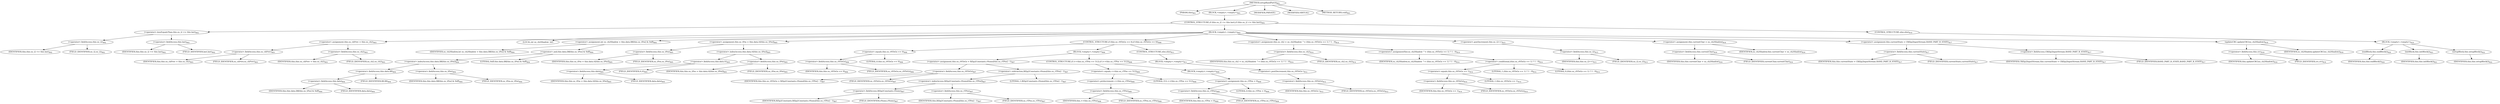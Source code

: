 digraph "setupRandPartA" {  
"2842" [label = <(METHOD,setupRandPartA)<SUB>801</SUB>> ]
"152" [label = <(PARAM,this)<SUB>801</SUB>> ]
"2843" [label = <(BLOCK,&lt;empty&gt;,&lt;empty&gt;)<SUB>801</SUB>> ]
"2844" [label = <(CONTROL_STRUCTURE,if (this.su_i2 &lt;= this.last),if (this.su_i2 &lt;= this.last))<SUB>802</SUB>> ]
"2845" [label = <(&lt;operator&gt;.lessEqualsThan,this.su_i2 &lt;= this.last)<SUB>802</SUB>> ]
"2846" [label = <(&lt;operator&gt;.fieldAccess,this.su_i2)<SUB>802</SUB>> ]
"151" [label = <(IDENTIFIER,this,this.su_i2 &lt;= this.last)<SUB>802</SUB>> ]
"2847" [label = <(FIELD_IDENTIFIER,su_i2,su_i2)<SUB>802</SUB>> ]
"2848" [label = <(&lt;operator&gt;.fieldAccess,this.last)<SUB>802</SUB>> ]
"153" [label = <(IDENTIFIER,this,this.su_i2 &lt;= this.last)<SUB>802</SUB>> ]
"2849" [label = <(FIELD_IDENTIFIER,last,last)<SUB>802</SUB>> ]
"2850" [label = <(BLOCK,&lt;empty&gt;,&lt;empty&gt;)<SUB>802</SUB>> ]
"2851" [label = <(&lt;operator&gt;.assignment,this.su_chPrev = this.su_ch2)<SUB>803</SUB>> ]
"2852" [label = <(&lt;operator&gt;.fieldAccess,this.su_chPrev)<SUB>803</SUB>> ]
"154" [label = <(IDENTIFIER,this,this.su_chPrev = this.su_ch2)<SUB>803</SUB>> ]
"2853" [label = <(FIELD_IDENTIFIER,su_chPrev,su_chPrev)<SUB>803</SUB>> ]
"2854" [label = <(&lt;operator&gt;.fieldAccess,this.su_ch2)<SUB>803</SUB>> ]
"155" [label = <(IDENTIFIER,this,this.su_chPrev = this.su_ch2)<SUB>803</SUB>> ]
"2855" [label = <(FIELD_IDENTIFIER,su_ch2,su_ch2)<SUB>803</SUB>> ]
"2856" [label = <(LOCAL,int su_ch2Shadow: int)> ]
"2857" [label = <(&lt;operator&gt;.assignment,int su_ch2Shadow = this.data.ll8[this.su_tPos] &amp; 0xff)<SUB>804</SUB>> ]
"2858" [label = <(IDENTIFIER,su_ch2Shadow,int su_ch2Shadow = this.data.ll8[this.su_tPos] &amp; 0xff)<SUB>804</SUB>> ]
"2859" [label = <(&lt;operator&gt;.and,this.data.ll8[this.su_tPos] &amp; 0xff)<SUB>804</SUB>> ]
"2860" [label = <(&lt;operator&gt;.indexAccess,this.data.ll8[this.su_tPos])<SUB>804</SUB>> ]
"2861" [label = <(&lt;operator&gt;.fieldAccess,this.data.ll8)<SUB>804</SUB>> ]
"2862" [label = <(&lt;operator&gt;.fieldAccess,this.data)<SUB>804</SUB>> ]
"156" [label = <(IDENTIFIER,this,this.data.ll8[this.su_tPos] &amp; 0xff)<SUB>804</SUB>> ]
"2863" [label = <(FIELD_IDENTIFIER,data,data)<SUB>804</SUB>> ]
"2864" [label = <(FIELD_IDENTIFIER,ll8,ll8)<SUB>804</SUB>> ]
"2865" [label = <(&lt;operator&gt;.fieldAccess,this.su_tPos)<SUB>804</SUB>> ]
"157" [label = <(IDENTIFIER,this,this.data.ll8[this.su_tPos] &amp; 0xff)<SUB>804</SUB>> ]
"2866" [label = <(FIELD_IDENTIFIER,su_tPos,su_tPos)<SUB>804</SUB>> ]
"2867" [label = <(LITERAL,0xff,this.data.ll8[this.su_tPos] &amp; 0xff)<SUB>804</SUB>> ]
"2868" [label = <(&lt;operator&gt;.assignment,this.su_tPos = this.data.tt[this.su_tPos])<SUB>805</SUB>> ]
"2869" [label = <(&lt;operator&gt;.fieldAccess,this.su_tPos)<SUB>805</SUB>> ]
"158" [label = <(IDENTIFIER,this,this.su_tPos = this.data.tt[this.su_tPos])<SUB>805</SUB>> ]
"2870" [label = <(FIELD_IDENTIFIER,su_tPos,su_tPos)<SUB>805</SUB>> ]
"2871" [label = <(&lt;operator&gt;.indexAccess,this.data.tt[this.su_tPos])<SUB>805</SUB>> ]
"2872" [label = <(&lt;operator&gt;.fieldAccess,this.data.tt)<SUB>805</SUB>> ]
"2873" [label = <(&lt;operator&gt;.fieldAccess,this.data)<SUB>805</SUB>> ]
"159" [label = <(IDENTIFIER,this,this.su_tPos = this.data.tt[this.su_tPos])<SUB>805</SUB>> ]
"2874" [label = <(FIELD_IDENTIFIER,data,data)<SUB>805</SUB>> ]
"2875" [label = <(FIELD_IDENTIFIER,tt,tt)<SUB>805</SUB>> ]
"2876" [label = <(&lt;operator&gt;.fieldAccess,this.su_tPos)<SUB>805</SUB>> ]
"160" [label = <(IDENTIFIER,this,this.su_tPos = this.data.tt[this.su_tPos])<SUB>805</SUB>> ]
"2877" [label = <(FIELD_IDENTIFIER,su_tPos,su_tPos)<SUB>805</SUB>> ]
"2878" [label = <(CONTROL_STRUCTURE,if (this.su_rNToGo == 0),if (this.su_rNToGo == 0))<SUB>806</SUB>> ]
"2879" [label = <(&lt;operator&gt;.equals,this.su_rNToGo == 0)<SUB>806</SUB>> ]
"2880" [label = <(&lt;operator&gt;.fieldAccess,this.su_rNToGo)<SUB>806</SUB>> ]
"161" [label = <(IDENTIFIER,this,this.su_rNToGo == 0)<SUB>806</SUB>> ]
"2881" [label = <(FIELD_IDENTIFIER,su_rNToGo,su_rNToGo)<SUB>806</SUB>> ]
"2882" [label = <(LITERAL,0,this.su_rNToGo == 0)<SUB>806</SUB>> ]
"2883" [label = <(BLOCK,&lt;empty&gt;,&lt;empty&gt;)<SUB>806</SUB>> ]
"2884" [label = <(&lt;operator&gt;.assignment,this.su_rNToGo = BZip2Constants.rNums[this.su_rTPos] - 1)<SUB>807</SUB>> ]
"2885" [label = <(&lt;operator&gt;.fieldAccess,this.su_rNToGo)<SUB>807</SUB>> ]
"162" [label = <(IDENTIFIER,this,this.su_rNToGo = BZip2Constants.rNums[this.su_rTPos] - 1)<SUB>807</SUB>> ]
"2886" [label = <(FIELD_IDENTIFIER,su_rNToGo,su_rNToGo)<SUB>807</SUB>> ]
"2887" [label = <(&lt;operator&gt;.subtraction,BZip2Constants.rNums[this.su_rTPos] - 1)<SUB>807</SUB>> ]
"2888" [label = <(&lt;operator&gt;.indexAccess,BZip2Constants.rNums[this.su_rTPos])<SUB>807</SUB>> ]
"2889" [label = <(&lt;operator&gt;.fieldAccess,BZip2Constants.rNums)<SUB>807</SUB>> ]
"2890" [label = <(IDENTIFIER,BZip2Constants,BZip2Constants.rNums[this.su_rTPos] - 1)<SUB>807</SUB>> ]
"2891" [label = <(FIELD_IDENTIFIER,rNums,rNums)<SUB>807</SUB>> ]
"2892" [label = <(&lt;operator&gt;.fieldAccess,this.su_rTPos)<SUB>807</SUB>> ]
"163" [label = <(IDENTIFIER,this,BZip2Constants.rNums[this.su_rTPos] - 1)<SUB>807</SUB>> ]
"2893" [label = <(FIELD_IDENTIFIER,su_rTPos,su_rTPos)<SUB>807</SUB>> ]
"2894" [label = <(LITERAL,1,BZip2Constants.rNums[this.su_rTPos] - 1)<SUB>807</SUB>> ]
"2895" [label = <(CONTROL_STRUCTURE,if (++this.su_rTPos == 512),if (++this.su_rTPos == 512))<SUB>808</SUB>> ]
"2896" [label = <(&lt;operator&gt;.equals,++this.su_rTPos == 512)<SUB>808</SUB>> ]
"2897" [label = <(&lt;operator&gt;.preIncrement,++this.su_rTPos)<SUB>808</SUB>> ]
"2898" [label = <(&lt;operator&gt;.fieldAccess,this.su_rTPos)<SUB>808</SUB>> ]
"164" [label = <(IDENTIFIER,this,++this.su_rTPos)<SUB>808</SUB>> ]
"2899" [label = <(FIELD_IDENTIFIER,su_rTPos,su_rTPos)<SUB>808</SUB>> ]
"2900" [label = <(LITERAL,512,++this.su_rTPos == 512)<SUB>808</SUB>> ]
"2901" [label = <(BLOCK,&lt;empty&gt;,&lt;empty&gt;)<SUB>808</SUB>> ]
"2902" [label = <(&lt;operator&gt;.assignment,this.su_rTPos = 0)<SUB>809</SUB>> ]
"2903" [label = <(&lt;operator&gt;.fieldAccess,this.su_rTPos)<SUB>809</SUB>> ]
"165" [label = <(IDENTIFIER,this,this.su_rTPos = 0)<SUB>809</SUB>> ]
"2904" [label = <(FIELD_IDENTIFIER,su_rTPos,su_rTPos)<SUB>809</SUB>> ]
"2905" [label = <(LITERAL,0,this.su_rTPos = 0)<SUB>809</SUB>> ]
"2906" [label = <(CONTROL_STRUCTURE,else,else)<SUB>811</SUB>> ]
"2907" [label = <(BLOCK,&lt;empty&gt;,&lt;empty&gt;)<SUB>811</SUB>> ]
"2908" [label = <(&lt;operator&gt;.postDecrement,this.su_rNToGo--)<SUB>812</SUB>> ]
"2909" [label = <(&lt;operator&gt;.fieldAccess,this.su_rNToGo)<SUB>812</SUB>> ]
"166" [label = <(IDENTIFIER,this,this.su_rNToGo--)<SUB>812</SUB>> ]
"2910" [label = <(FIELD_IDENTIFIER,su_rNToGo,su_rNToGo)<SUB>812</SUB>> ]
"2911" [label = <(&lt;operator&gt;.assignment,this.su_ch2 = su_ch2Shadow ^= (this.su_rNToGo == 1) ? 1 : 0)<SUB>814</SUB>> ]
"2912" [label = <(&lt;operator&gt;.fieldAccess,this.su_ch2)<SUB>814</SUB>> ]
"167" [label = <(IDENTIFIER,this,this.su_ch2 = su_ch2Shadow ^= (this.su_rNToGo == 1) ? 1 : 0)<SUB>814</SUB>> ]
"2913" [label = <(FIELD_IDENTIFIER,su_ch2,su_ch2)<SUB>814</SUB>> ]
"2914" [label = <(&lt;operators&gt;.assignmentXor,su_ch2Shadow ^= (this.su_rNToGo == 1) ? 1 : 0)<SUB>814</SUB>> ]
"2915" [label = <(IDENTIFIER,su_ch2Shadow,su_ch2Shadow ^= (this.su_rNToGo == 1) ? 1 : 0)<SUB>814</SUB>> ]
"2916" [label = <(&lt;operator&gt;.conditional,(this.su_rNToGo == 1) ? 1 : 0)<SUB>814</SUB>> ]
"2917" [label = <(&lt;operator&gt;.equals,this.su_rNToGo == 1)<SUB>814</SUB>> ]
"2918" [label = <(&lt;operator&gt;.fieldAccess,this.su_rNToGo)<SUB>814</SUB>> ]
"168" [label = <(IDENTIFIER,this,this.su_rNToGo == 1)<SUB>814</SUB>> ]
"2919" [label = <(FIELD_IDENTIFIER,su_rNToGo,su_rNToGo)<SUB>814</SUB>> ]
"2920" [label = <(LITERAL,1,this.su_rNToGo == 1)<SUB>814</SUB>> ]
"2921" [label = <(LITERAL,1,(this.su_rNToGo == 1) ? 1 : 0)<SUB>814</SUB>> ]
"2922" [label = <(LITERAL,0,(this.su_rNToGo == 1) ? 1 : 0)<SUB>814</SUB>> ]
"2923" [label = <(&lt;operator&gt;.postIncrement,this.su_i2++)<SUB>815</SUB>> ]
"2924" [label = <(&lt;operator&gt;.fieldAccess,this.su_i2)<SUB>815</SUB>> ]
"169" [label = <(IDENTIFIER,this,this.su_i2++)<SUB>815</SUB>> ]
"2925" [label = <(FIELD_IDENTIFIER,su_i2,su_i2)<SUB>815</SUB>> ]
"2926" [label = <(&lt;operator&gt;.assignment,this.currentChar = su_ch2Shadow)<SUB>816</SUB>> ]
"2927" [label = <(&lt;operator&gt;.fieldAccess,this.currentChar)<SUB>816</SUB>> ]
"170" [label = <(IDENTIFIER,this,this.currentChar = su_ch2Shadow)<SUB>816</SUB>> ]
"2928" [label = <(FIELD_IDENTIFIER,currentChar,currentChar)<SUB>816</SUB>> ]
"2929" [label = <(IDENTIFIER,su_ch2Shadow,this.currentChar = su_ch2Shadow)<SUB>816</SUB>> ]
"2930" [label = <(&lt;operator&gt;.assignment,this.currentState = CBZip2InputStream.RAND_PART_B_STATE)<SUB>817</SUB>> ]
"2931" [label = <(&lt;operator&gt;.fieldAccess,this.currentState)<SUB>817</SUB>> ]
"171" [label = <(IDENTIFIER,this,this.currentState = CBZip2InputStream.RAND_PART_B_STATE)<SUB>817</SUB>> ]
"2932" [label = <(FIELD_IDENTIFIER,currentState,currentState)<SUB>817</SUB>> ]
"2933" [label = <(&lt;operator&gt;.fieldAccess,CBZip2InputStream.RAND_PART_B_STATE)<SUB>817</SUB>> ]
"2934" [label = <(IDENTIFIER,CBZip2InputStream,this.currentState = CBZip2InputStream.RAND_PART_B_STATE)<SUB>817</SUB>> ]
"2935" [label = <(FIELD_IDENTIFIER,RAND_PART_B_STATE,RAND_PART_B_STATE)<SUB>817</SUB>> ]
"2936" [label = <(updateCRC,updateCRC(su_ch2Shadow))<SUB>818</SUB>> ]
"2937" [label = <(&lt;operator&gt;.fieldAccess,this.crc)<SUB>818</SUB>> ]
"172" [label = <(IDENTIFIER,this,updateCRC(su_ch2Shadow))<SUB>818</SUB>> ]
"2938" [label = <(FIELD_IDENTIFIER,crc,crc)<SUB>818</SUB>> ]
"2939" [label = <(IDENTIFIER,su_ch2Shadow,updateCRC(su_ch2Shadow))<SUB>818</SUB>> ]
"2940" [label = <(CONTROL_STRUCTURE,else,else)<SUB>819</SUB>> ]
"2941" [label = <(BLOCK,&lt;empty&gt;,&lt;empty&gt;)<SUB>819</SUB>> ]
"2942" [label = <(endBlock,this.endBlock())<SUB>820</SUB>> ]
"173" [label = <(IDENTIFIER,this,this.endBlock())<SUB>820</SUB>> ]
"2943" [label = <(initBlock,this.initBlock())<SUB>821</SUB>> ]
"174" [label = <(IDENTIFIER,this,this.initBlock())<SUB>821</SUB>> ]
"2944" [label = <(setupBlock,this.setupBlock())<SUB>822</SUB>> ]
"175" [label = <(IDENTIFIER,this,this.setupBlock())<SUB>822</SUB>> ]
"2945" [label = <(MODIFIER,PRIVATE)> ]
"2946" [label = <(MODIFIER,VIRTUAL)> ]
"2947" [label = <(METHOD_RETURN,void)<SUB>801</SUB>> ]
  "2842" -> "152" 
  "2842" -> "2843" 
  "2842" -> "2945" 
  "2842" -> "2946" 
  "2842" -> "2947" 
  "2843" -> "2844" 
  "2844" -> "2845" 
  "2844" -> "2850" 
  "2844" -> "2940" 
  "2845" -> "2846" 
  "2845" -> "2848" 
  "2846" -> "151" 
  "2846" -> "2847" 
  "2848" -> "153" 
  "2848" -> "2849" 
  "2850" -> "2851" 
  "2850" -> "2856" 
  "2850" -> "2857" 
  "2850" -> "2868" 
  "2850" -> "2878" 
  "2850" -> "2911" 
  "2850" -> "2923" 
  "2850" -> "2926" 
  "2850" -> "2930" 
  "2850" -> "2936" 
  "2851" -> "2852" 
  "2851" -> "2854" 
  "2852" -> "154" 
  "2852" -> "2853" 
  "2854" -> "155" 
  "2854" -> "2855" 
  "2857" -> "2858" 
  "2857" -> "2859" 
  "2859" -> "2860" 
  "2859" -> "2867" 
  "2860" -> "2861" 
  "2860" -> "2865" 
  "2861" -> "2862" 
  "2861" -> "2864" 
  "2862" -> "156" 
  "2862" -> "2863" 
  "2865" -> "157" 
  "2865" -> "2866" 
  "2868" -> "2869" 
  "2868" -> "2871" 
  "2869" -> "158" 
  "2869" -> "2870" 
  "2871" -> "2872" 
  "2871" -> "2876" 
  "2872" -> "2873" 
  "2872" -> "2875" 
  "2873" -> "159" 
  "2873" -> "2874" 
  "2876" -> "160" 
  "2876" -> "2877" 
  "2878" -> "2879" 
  "2878" -> "2883" 
  "2878" -> "2906" 
  "2879" -> "2880" 
  "2879" -> "2882" 
  "2880" -> "161" 
  "2880" -> "2881" 
  "2883" -> "2884" 
  "2883" -> "2895" 
  "2884" -> "2885" 
  "2884" -> "2887" 
  "2885" -> "162" 
  "2885" -> "2886" 
  "2887" -> "2888" 
  "2887" -> "2894" 
  "2888" -> "2889" 
  "2888" -> "2892" 
  "2889" -> "2890" 
  "2889" -> "2891" 
  "2892" -> "163" 
  "2892" -> "2893" 
  "2895" -> "2896" 
  "2895" -> "2901" 
  "2896" -> "2897" 
  "2896" -> "2900" 
  "2897" -> "2898" 
  "2898" -> "164" 
  "2898" -> "2899" 
  "2901" -> "2902" 
  "2902" -> "2903" 
  "2902" -> "2905" 
  "2903" -> "165" 
  "2903" -> "2904" 
  "2906" -> "2907" 
  "2907" -> "2908" 
  "2908" -> "2909" 
  "2909" -> "166" 
  "2909" -> "2910" 
  "2911" -> "2912" 
  "2911" -> "2914" 
  "2912" -> "167" 
  "2912" -> "2913" 
  "2914" -> "2915" 
  "2914" -> "2916" 
  "2916" -> "2917" 
  "2916" -> "2921" 
  "2916" -> "2922" 
  "2917" -> "2918" 
  "2917" -> "2920" 
  "2918" -> "168" 
  "2918" -> "2919" 
  "2923" -> "2924" 
  "2924" -> "169" 
  "2924" -> "2925" 
  "2926" -> "2927" 
  "2926" -> "2929" 
  "2927" -> "170" 
  "2927" -> "2928" 
  "2930" -> "2931" 
  "2930" -> "2933" 
  "2931" -> "171" 
  "2931" -> "2932" 
  "2933" -> "2934" 
  "2933" -> "2935" 
  "2936" -> "2937" 
  "2936" -> "2939" 
  "2937" -> "172" 
  "2937" -> "2938" 
  "2940" -> "2941" 
  "2941" -> "2942" 
  "2941" -> "2943" 
  "2941" -> "2944" 
  "2942" -> "173" 
  "2943" -> "174" 
  "2944" -> "175" 
}
